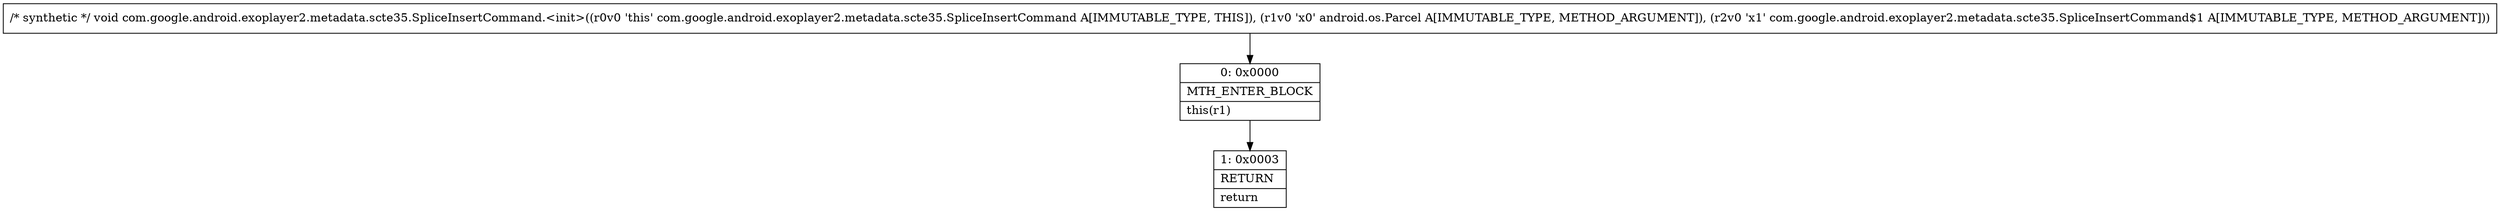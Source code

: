 digraph "CFG forcom.google.android.exoplayer2.metadata.scte35.SpliceInsertCommand.\<init\>(Landroid\/os\/Parcel;Lcom\/google\/android\/exoplayer2\/metadata\/scte35\/SpliceInsertCommand$1;)V" {
Node_0 [shape=record,label="{0\:\ 0x0000|MTH_ENTER_BLOCK\l|this(r1)\l}"];
Node_1 [shape=record,label="{1\:\ 0x0003|RETURN\l|return\l}"];
MethodNode[shape=record,label="{\/* synthetic *\/ void com.google.android.exoplayer2.metadata.scte35.SpliceInsertCommand.\<init\>((r0v0 'this' com.google.android.exoplayer2.metadata.scte35.SpliceInsertCommand A[IMMUTABLE_TYPE, THIS]), (r1v0 'x0' android.os.Parcel A[IMMUTABLE_TYPE, METHOD_ARGUMENT]), (r2v0 'x1' com.google.android.exoplayer2.metadata.scte35.SpliceInsertCommand$1 A[IMMUTABLE_TYPE, METHOD_ARGUMENT])) }"];
MethodNode -> Node_0;
Node_0 -> Node_1;
}

